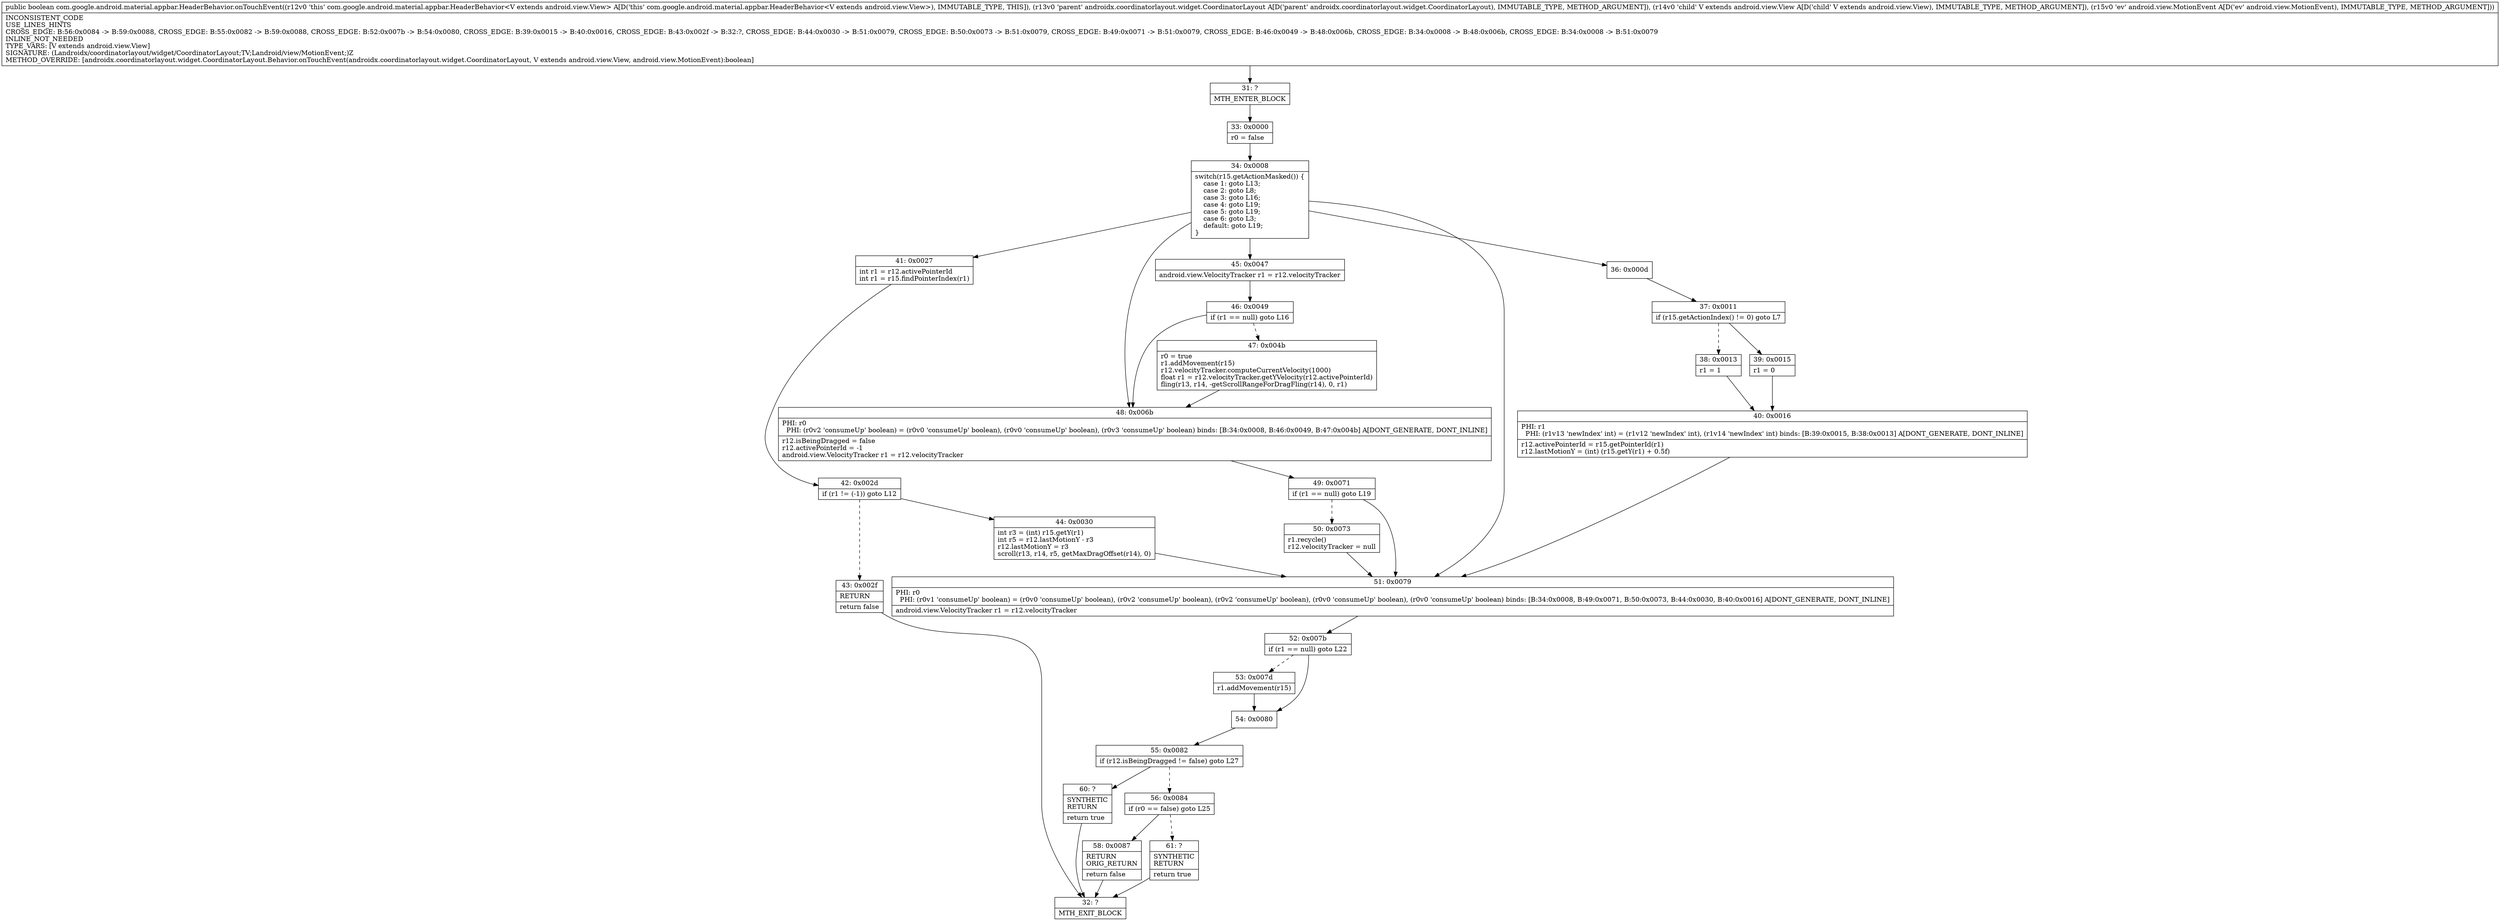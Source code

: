 digraph "CFG forcom.google.android.material.appbar.HeaderBehavior.onTouchEvent(Landroidx\/coordinatorlayout\/widget\/CoordinatorLayout;Landroid\/view\/View;Landroid\/view\/MotionEvent;)Z" {
Node_31 [shape=record,label="{31\:\ ?|MTH_ENTER_BLOCK\l}"];
Node_33 [shape=record,label="{33\:\ 0x0000|r0 = false\l}"];
Node_34 [shape=record,label="{34\:\ 0x0008|switch(r15.getActionMasked()) \{\l    case 1: goto L13;\l    case 2: goto L8;\l    case 3: goto L16;\l    case 4: goto L19;\l    case 5: goto L19;\l    case 6: goto L3;\l    default: goto L19;\l\}\l}"];
Node_36 [shape=record,label="{36\:\ 0x000d}"];
Node_37 [shape=record,label="{37\:\ 0x0011|if (r15.getActionIndex() != 0) goto L7\l}"];
Node_38 [shape=record,label="{38\:\ 0x0013|r1 = 1\l}"];
Node_40 [shape=record,label="{40\:\ 0x0016|PHI: r1 \l  PHI: (r1v13 'newIndex' int) = (r1v12 'newIndex' int), (r1v14 'newIndex' int) binds: [B:39:0x0015, B:38:0x0013] A[DONT_GENERATE, DONT_INLINE]\l|r12.activePointerId = r15.getPointerId(r1)\lr12.lastMotionY = (int) (r15.getY(r1) + 0.5f)\l}"];
Node_39 [shape=record,label="{39\:\ 0x0015|r1 = 0\l}"];
Node_41 [shape=record,label="{41\:\ 0x0027|int r1 = r12.activePointerId\lint r1 = r15.findPointerIndex(r1)\l}"];
Node_42 [shape=record,label="{42\:\ 0x002d|if (r1 != (\-1)) goto L12\l}"];
Node_43 [shape=record,label="{43\:\ 0x002f|RETURN\l|return false\l}"];
Node_32 [shape=record,label="{32\:\ ?|MTH_EXIT_BLOCK\l}"];
Node_44 [shape=record,label="{44\:\ 0x0030|int r3 = (int) r15.getY(r1)\lint r5 = r12.lastMotionY \- r3\lr12.lastMotionY = r3\lscroll(r13, r14, r5, getMaxDragOffset(r14), 0)\l}"];
Node_45 [shape=record,label="{45\:\ 0x0047|android.view.VelocityTracker r1 = r12.velocityTracker\l}"];
Node_46 [shape=record,label="{46\:\ 0x0049|if (r1 == null) goto L16\l}"];
Node_47 [shape=record,label="{47\:\ 0x004b|r0 = true\lr1.addMovement(r15)\lr12.velocityTracker.computeCurrentVelocity(1000)\lfloat r1 = r12.velocityTracker.getYVelocity(r12.activePointerId)\lfling(r13, r14, \-getScrollRangeForDragFling(r14), 0, r1)\l}"];
Node_48 [shape=record,label="{48\:\ 0x006b|PHI: r0 \l  PHI: (r0v2 'consumeUp' boolean) = (r0v0 'consumeUp' boolean), (r0v0 'consumeUp' boolean), (r0v3 'consumeUp' boolean) binds: [B:34:0x0008, B:46:0x0049, B:47:0x004b] A[DONT_GENERATE, DONT_INLINE]\l|r12.isBeingDragged = false\lr12.activePointerId = \-1\landroid.view.VelocityTracker r1 = r12.velocityTracker\l}"];
Node_49 [shape=record,label="{49\:\ 0x0071|if (r1 == null) goto L19\l}"];
Node_50 [shape=record,label="{50\:\ 0x0073|r1.recycle()\lr12.velocityTracker = null\l}"];
Node_51 [shape=record,label="{51\:\ 0x0079|PHI: r0 \l  PHI: (r0v1 'consumeUp' boolean) = (r0v0 'consumeUp' boolean), (r0v2 'consumeUp' boolean), (r0v2 'consumeUp' boolean), (r0v0 'consumeUp' boolean), (r0v0 'consumeUp' boolean) binds: [B:34:0x0008, B:49:0x0071, B:50:0x0073, B:44:0x0030, B:40:0x0016] A[DONT_GENERATE, DONT_INLINE]\l|android.view.VelocityTracker r1 = r12.velocityTracker\l}"];
Node_52 [shape=record,label="{52\:\ 0x007b|if (r1 == null) goto L22\l}"];
Node_53 [shape=record,label="{53\:\ 0x007d|r1.addMovement(r15)\l}"];
Node_54 [shape=record,label="{54\:\ 0x0080}"];
Node_55 [shape=record,label="{55\:\ 0x0082|if (r12.isBeingDragged != false) goto L27\l}"];
Node_56 [shape=record,label="{56\:\ 0x0084|if (r0 == false) goto L25\l}"];
Node_58 [shape=record,label="{58\:\ 0x0087|RETURN\lORIG_RETURN\l|return false\l}"];
Node_61 [shape=record,label="{61\:\ ?|SYNTHETIC\lRETURN\l|return true\l}"];
Node_60 [shape=record,label="{60\:\ ?|SYNTHETIC\lRETURN\l|return true\l}"];
MethodNode[shape=record,label="{public boolean com.google.android.material.appbar.HeaderBehavior.onTouchEvent((r12v0 'this' com.google.android.material.appbar.HeaderBehavior\<V extends android.view.View\> A[D('this' com.google.android.material.appbar.HeaderBehavior\<V extends android.view.View\>), IMMUTABLE_TYPE, THIS]), (r13v0 'parent' androidx.coordinatorlayout.widget.CoordinatorLayout A[D('parent' androidx.coordinatorlayout.widget.CoordinatorLayout), IMMUTABLE_TYPE, METHOD_ARGUMENT]), (r14v0 'child' V extends android.view.View A[D('child' V extends android.view.View), IMMUTABLE_TYPE, METHOD_ARGUMENT]), (r15v0 'ev' android.view.MotionEvent A[D('ev' android.view.MotionEvent), IMMUTABLE_TYPE, METHOD_ARGUMENT]))  | INCONSISTENT_CODE\lUSE_LINES_HINTS\lCROSS_EDGE: B:56:0x0084 \-\> B:59:0x0088, CROSS_EDGE: B:55:0x0082 \-\> B:59:0x0088, CROSS_EDGE: B:52:0x007b \-\> B:54:0x0080, CROSS_EDGE: B:39:0x0015 \-\> B:40:0x0016, CROSS_EDGE: B:43:0x002f \-\> B:32:?, CROSS_EDGE: B:44:0x0030 \-\> B:51:0x0079, CROSS_EDGE: B:50:0x0073 \-\> B:51:0x0079, CROSS_EDGE: B:49:0x0071 \-\> B:51:0x0079, CROSS_EDGE: B:46:0x0049 \-\> B:48:0x006b, CROSS_EDGE: B:34:0x0008 \-\> B:48:0x006b, CROSS_EDGE: B:34:0x0008 \-\> B:51:0x0079\lINLINE_NOT_NEEDED\lTYPE_VARS: [V extends android.view.View]\lSIGNATURE: (Landroidx\/coordinatorlayout\/widget\/CoordinatorLayout;TV;Landroid\/view\/MotionEvent;)Z\lMETHOD_OVERRIDE: [androidx.coordinatorlayout.widget.CoordinatorLayout.Behavior.onTouchEvent(androidx.coordinatorlayout.widget.CoordinatorLayout, V extends android.view.View, android.view.MotionEvent):boolean]\l}"];
MethodNode -> Node_31;Node_31 -> Node_33;
Node_33 -> Node_34;
Node_34 -> Node_36;
Node_34 -> Node_41;
Node_34 -> Node_45;
Node_34 -> Node_48;
Node_34 -> Node_51;
Node_36 -> Node_37;
Node_37 -> Node_38[style=dashed];
Node_37 -> Node_39;
Node_38 -> Node_40;
Node_40 -> Node_51;
Node_39 -> Node_40;
Node_41 -> Node_42;
Node_42 -> Node_43[style=dashed];
Node_42 -> Node_44;
Node_43 -> Node_32;
Node_44 -> Node_51;
Node_45 -> Node_46;
Node_46 -> Node_47[style=dashed];
Node_46 -> Node_48;
Node_47 -> Node_48;
Node_48 -> Node_49;
Node_49 -> Node_50[style=dashed];
Node_49 -> Node_51;
Node_50 -> Node_51;
Node_51 -> Node_52;
Node_52 -> Node_53[style=dashed];
Node_52 -> Node_54;
Node_53 -> Node_54;
Node_54 -> Node_55;
Node_55 -> Node_56[style=dashed];
Node_55 -> Node_60;
Node_56 -> Node_58;
Node_56 -> Node_61[style=dashed];
Node_58 -> Node_32;
Node_61 -> Node_32;
Node_60 -> Node_32;
}

